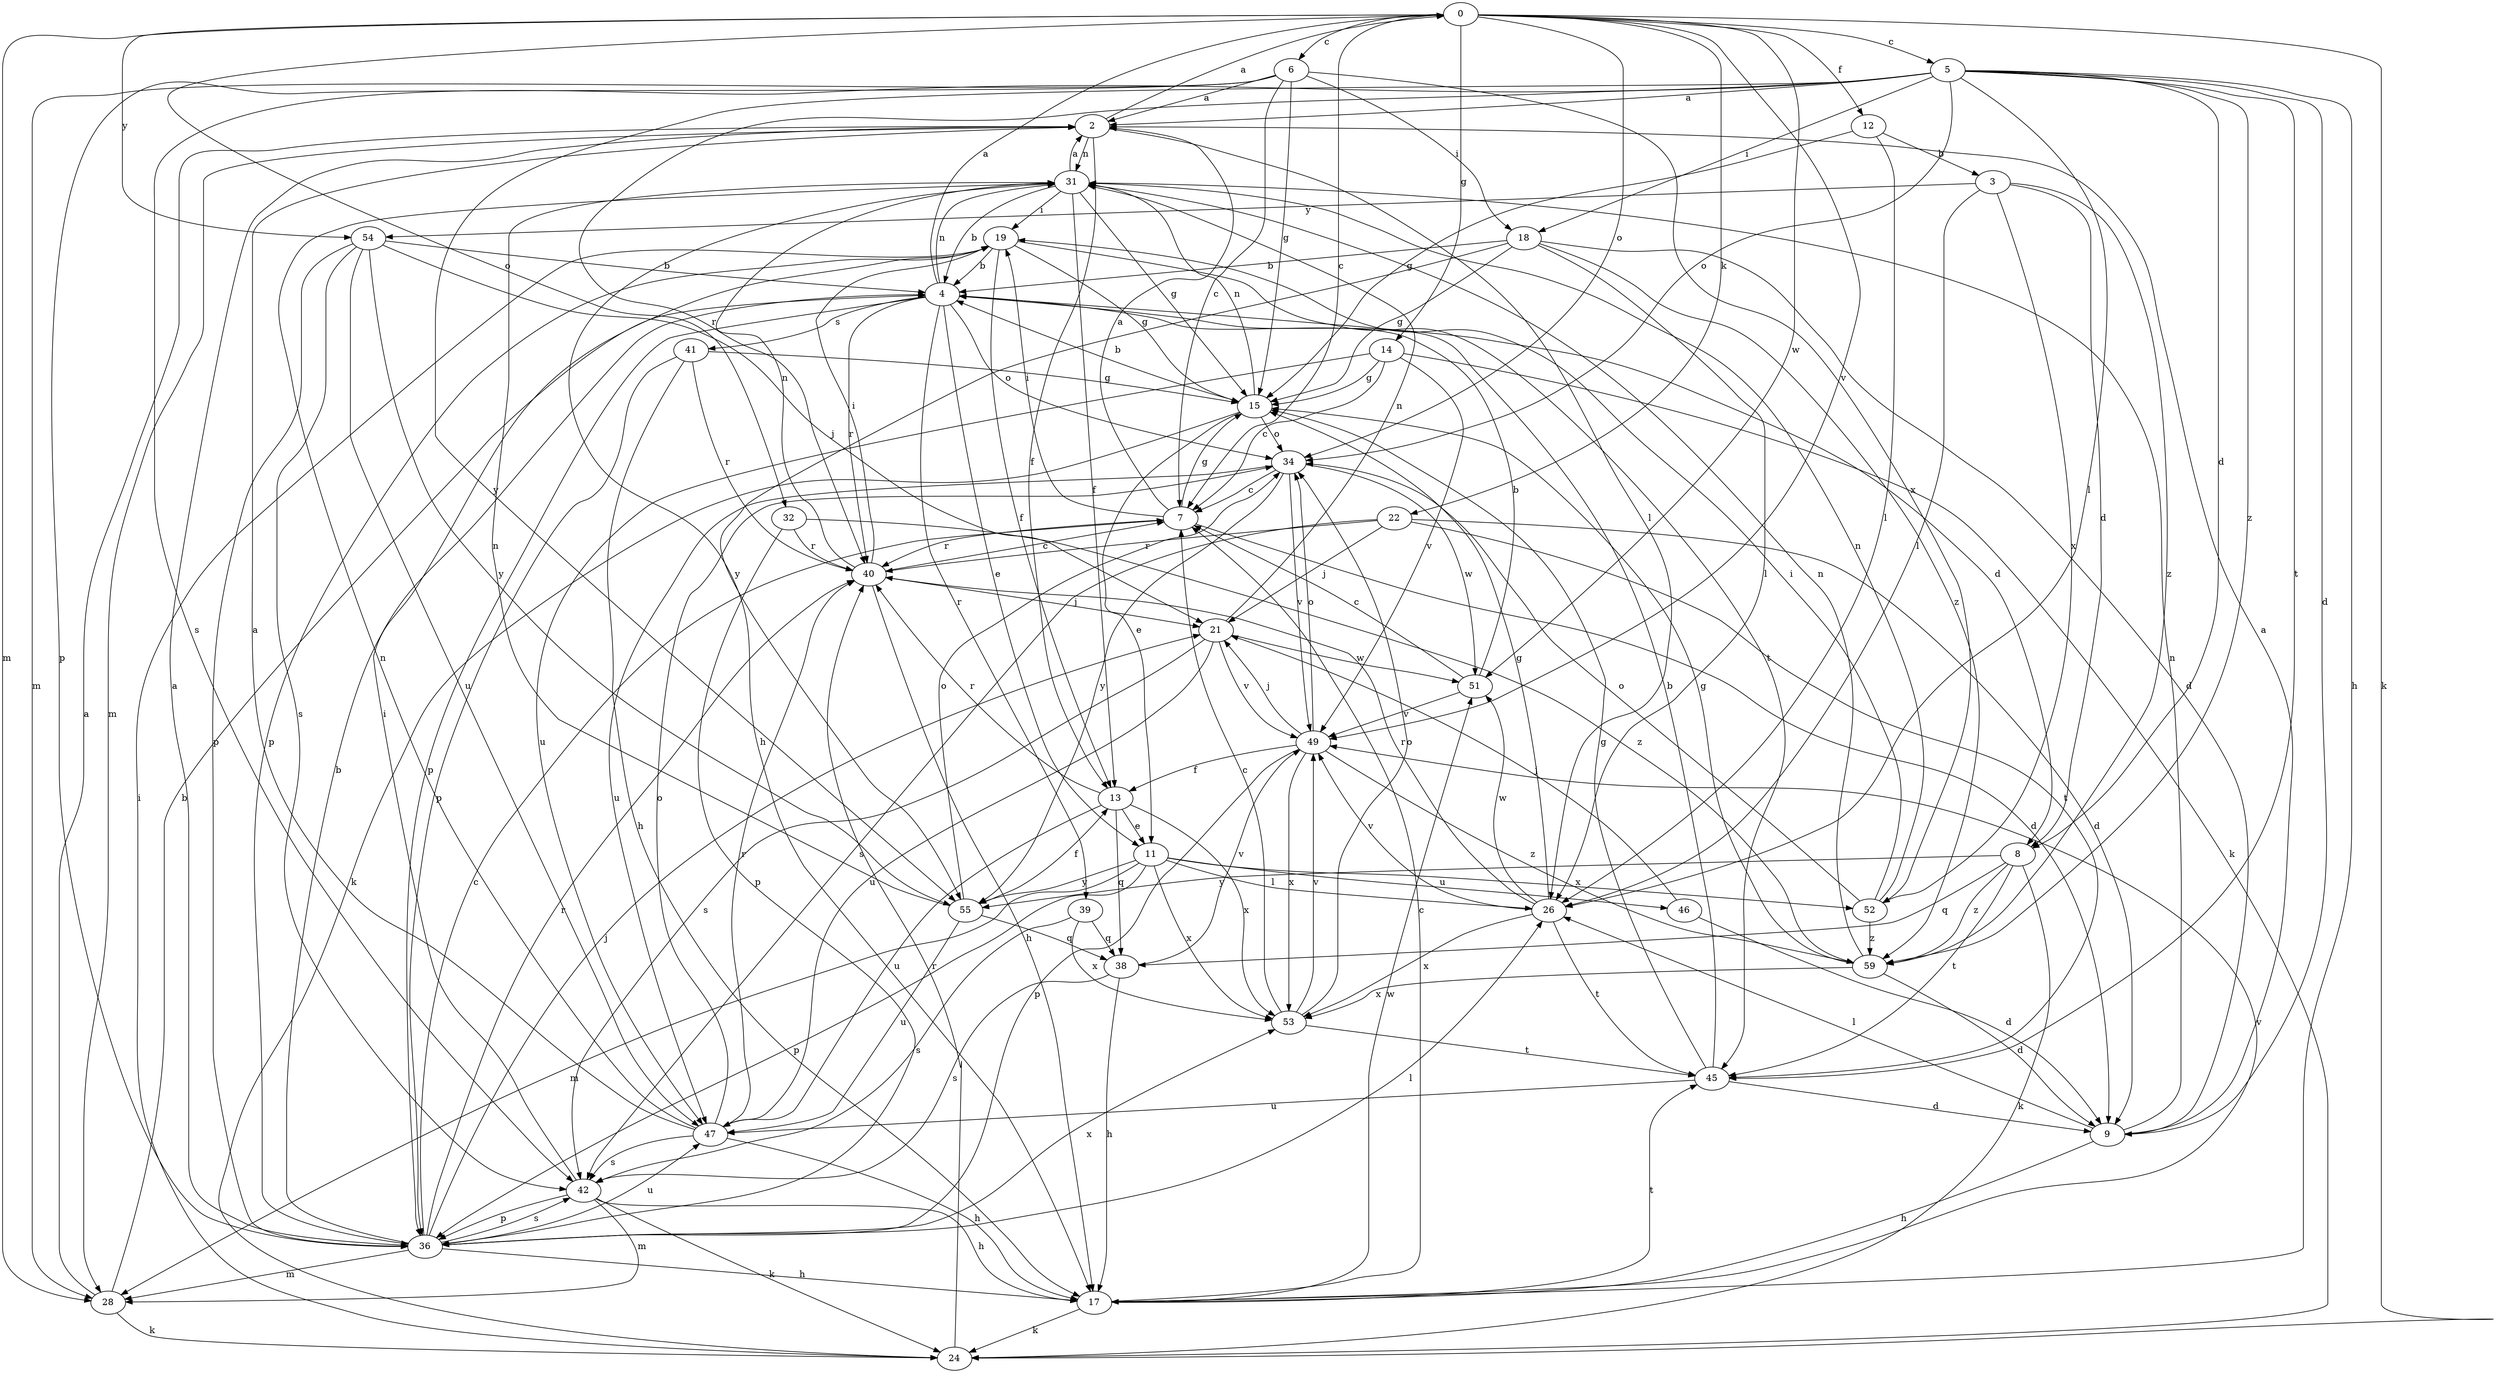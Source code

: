 strict digraph  {
0;
2;
3;
4;
5;
6;
7;
8;
9;
11;
12;
13;
14;
15;
17;
18;
19;
21;
22;
24;
26;
28;
31;
32;
34;
36;
38;
39;
40;
41;
42;
45;
46;
47;
49;
51;
52;
53;
54;
55;
59;
0 -> 5  [label=c];
0 -> 6  [label=c];
0 -> 7  [label=c];
0 -> 12  [label=f];
0 -> 14  [label=g];
0 -> 22  [label=k];
0 -> 24  [label=k];
0 -> 28  [label=m];
0 -> 32  [label=o];
0 -> 34  [label=o];
0 -> 49  [label=v];
0 -> 51  [label=w];
0 -> 54  [label=y];
2 -> 0  [label=a];
2 -> 13  [label=f];
2 -> 26  [label=l];
2 -> 28  [label=m];
2 -> 31  [label=n];
3 -> 8  [label=d];
3 -> 26  [label=l];
3 -> 52  [label=x];
3 -> 54  [label=y];
3 -> 59  [label=z];
4 -> 0  [label=a];
4 -> 8  [label=d];
4 -> 11  [label=e];
4 -> 31  [label=n];
4 -> 34  [label=o];
4 -> 36  [label=p];
4 -> 39  [label=r];
4 -> 40  [label=r];
4 -> 41  [label=s];
5 -> 2  [label=a];
5 -> 8  [label=d];
5 -> 9  [label=d];
5 -> 17  [label=h];
5 -> 18  [label=i];
5 -> 26  [label=l];
5 -> 34  [label=o];
5 -> 40  [label=r];
5 -> 42  [label=s];
5 -> 45  [label=t];
5 -> 55  [label=y];
5 -> 59  [label=z];
6 -> 2  [label=a];
6 -> 7  [label=c];
6 -> 15  [label=g];
6 -> 18  [label=i];
6 -> 28  [label=m];
6 -> 36  [label=p];
6 -> 52  [label=x];
7 -> 2  [label=a];
7 -> 9  [label=d];
7 -> 15  [label=g];
7 -> 19  [label=i];
7 -> 40  [label=r];
8 -> 24  [label=k];
8 -> 38  [label=q];
8 -> 45  [label=t];
8 -> 55  [label=y];
8 -> 59  [label=z];
9 -> 2  [label=a];
9 -> 17  [label=h];
9 -> 26  [label=l];
9 -> 31  [label=n];
11 -> 26  [label=l];
11 -> 28  [label=m];
11 -> 36  [label=p];
11 -> 46  [label=u];
11 -> 52  [label=x];
11 -> 53  [label=x];
11 -> 55  [label=y];
12 -> 3  [label=b];
12 -> 15  [label=g];
12 -> 26  [label=l];
13 -> 11  [label=e];
13 -> 38  [label=q];
13 -> 40  [label=r];
13 -> 47  [label=u];
13 -> 53  [label=x];
14 -> 7  [label=c];
14 -> 15  [label=g];
14 -> 24  [label=k];
14 -> 47  [label=u];
14 -> 49  [label=v];
15 -> 4  [label=b];
15 -> 11  [label=e];
15 -> 24  [label=k];
15 -> 31  [label=n];
15 -> 34  [label=o];
17 -> 7  [label=c];
17 -> 24  [label=k];
17 -> 45  [label=t];
17 -> 49  [label=v];
17 -> 51  [label=w];
18 -> 4  [label=b];
18 -> 9  [label=d];
18 -> 15  [label=g];
18 -> 26  [label=l];
18 -> 55  [label=y];
18 -> 59  [label=z];
19 -> 4  [label=b];
19 -> 13  [label=f];
19 -> 15  [label=g];
19 -> 36  [label=p];
19 -> 45  [label=t];
21 -> 31  [label=n];
21 -> 42  [label=s];
21 -> 47  [label=u];
21 -> 49  [label=v];
21 -> 51  [label=w];
22 -> 9  [label=d];
22 -> 21  [label=j];
22 -> 40  [label=r];
22 -> 42  [label=s];
22 -> 45  [label=t];
24 -> 19  [label=i];
24 -> 40  [label=r];
26 -> 15  [label=g];
26 -> 40  [label=r];
26 -> 45  [label=t];
26 -> 49  [label=v];
26 -> 51  [label=w];
26 -> 53  [label=x];
28 -> 2  [label=a];
28 -> 4  [label=b];
28 -> 24  [label=k];
31 -> 2  [label=a];
31 -> 4  [label=b];
31 -> 13  [label=f];
31 -> 15  [label=g];
31 -> 17  [label=h];
31 -> 19  [label=i];
32 -> 36  [label=p];
32 -> 40  [label=r];
32 -> 59  [label=z];
34 -> 7  [label=c];
34 -> 47  [label=u];
34 -> 49  [label=v];
34 -> 51  [label=w];
34 -> 55  [label=y];
36 -> 2  [label=a];
36 -> 4  [label=b];
36 -> 7  [label=c];
36 -> 17  [label=h];
36 -> 21  [label=j];
36 -> 26  [label=l];
36 -> 28  [label=m];
36 -> 40  [label=r];
36 -> 42  [label=s];
36 -> 47  [label=u];
36 -> 53  [label=x];
38 -> 17  [label=h];
38 -> 42  [label=s];
38 -> 49  [label=v];
39 -> 38  [label=q];
39 -> 42  [label=s];
39 -> 53  [label=x];
40 -> 7  [label=c];
40 -> 17  [label=h];
40 -> 19  [label=i];
40 -> 21  [label=j];
40 -> 31  [label=n];
41 -> 15  [label=g];
41 -> 17  [label=h];
41 -> 36  [label=p];
41 -> 40  [label=r];
42 -> 17  [label=h];
42 -> 19  [label=i];
42 -> 24  [label=k];
42 -> 28  [label=m];
42 -> 36  [label=p];
45 -> 4  [label=b];
45 -> 9  [label=d];
45 -> 15  [label=g];
45 -> 47  [label=u];
46 -> 9  [label=d];
46 -> 21  [label=j];
47 -> 2  [label=a];
47 -> 17  [label=h];
47 -> 31  [label=n];
47 -> 34  [label=o];
47 -> 40  [label=r];
47 -> 42  [label=s];
49 -> 13  [label=f];
49 -> 21  [label=j];
49 -> 34  [label=o];
49 -> 36  [label=p];
49 -> 53  [label=x];
49 -> 59  [label=z];
51 -> 4  [label=b];
51 -> 7  [label=c];
51 -> 49  [label=v];
52 -> 19  [label=i];
52 -> 31  [label=n];
52 -> 34  [label=o];
52 -> 59  [label=z];
53 -> 7  [label=c];
53 -> 34  [label=o];
53 -> 45  [label=t];
53 -> 49  [label=v];
54 -> 4  [label=b];
54 -> 21  [label=j];
54 -> 36  [label=p];
54 -> 42  [label=s];
54 -> 47  [label=u];
54 -> 55  [label=y];
55 -> 13  [label=f];
55 -> 31  [label=n];
55 -> 34  [label=o];
55 -> 38  [label=q];
55 -> 47  [label=u];
59 -> 9  [label=d];
59 -> 15  [label=g];
59 -> 31  [label=n];
59 -> 53  [label=x];
}
